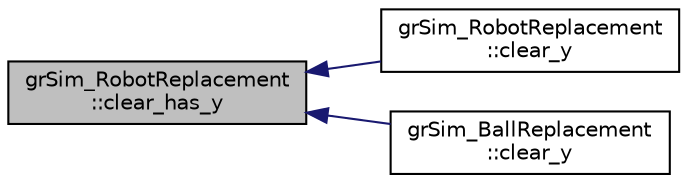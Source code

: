 digraph "grSim_RobotReplacement::clear_has_y"
{
 // INTERACTIVE_SVG=YES
  edge [fontname="Helvetica",fontsize="10",labelfontname="Helvetica",labelfontsize="10"];
  node [fontname="Helvetica",fontsize="10",shape=record];
  rankdir="LR";
  Node1 [label="grSim_RobotReplacement\l::clear_has_y",height=0.2,width=0.4,color="black", fillcolor="grey75", style="filled", fontcolor="black"];
  Node1 -> Node2 [dir="back",color="midnightblue",fontsize="10",style="solid",fontname="Helvetica"];
  Node2 [label="grSim_RobotReplacement\l::clear_y",height=0.2,width=0.4,color="black", fillcolor="white", style="filled",URL="$d5/da8/classgr_sim___robot_replacement.html#a0aeb6068df9e0ff2fcfd052120199c05"];
  Node1 -> Node3 [dir="back",color="midnightblue",fontsize="10",style="solid",fontname="Helvetica"];
  Node3 [label="grSim_BallReplacement\l::clear_y",height=0.2,width=0.4,color="black", fillcolor="white", style="filled",URL="$d2/db1/classgr_sim___ball_replacement.html#afc1a124e6e4645639f287b245a75d356"];
}
